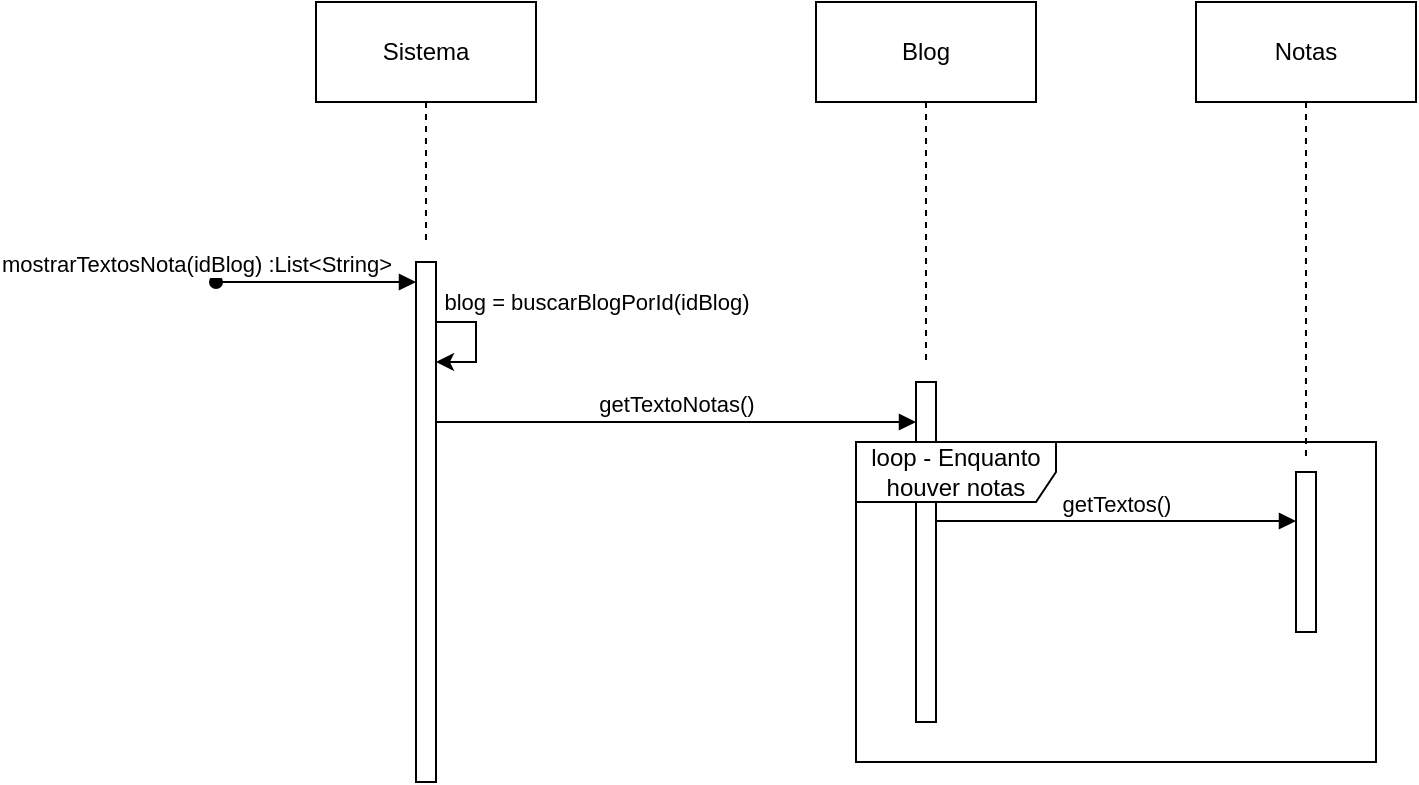 <mxfile version="24.2.7" type="github">
  <diagram name="Página-1" id="JaDWteGdlnVTnCZ4GG9B">
    <mxGraphModel dx="1877" dy="557" grid="1" gridSize="10" guides="1" tooltips="1" connect="1" arrows="1" fold="1" page="1" pageScale="1" pageWidth="827" pageHeight="1169" math="0" shadow="0">
      <root>
        <mxCell id="0" />
        <mxCell id="1" parent="0" />
        <mxCell id="KnJz8-OQx3YxSXpcZRCz-18" style="edgeStyle=orthogonalEdgeStyle;rounded=0;orthogonalLoop=1;jettySize=auto;html=1;endArrow=none;endFill=0;dashed=1;" edge="1" parent="1" source="KnJz8-OQx3YxSXpcZRCz-1">
          <mxGeometry relative="1" as="geometry">
            <mxPoint x="155" y="150" as="targetPoint" />
          </mxGeometry>
        </mxCell>
        <mxCell id="KnJz8-OQx3YxSXpcZRCz-1" value="Sistema" style="html=1;whiteSpace=wrap;" vertex="1" parent="1">
          <mxGeometry x="100" y="30" width="110" height="50" as="geometry" />
        </mxCell>
        <mxCell id="KnJz8-OQx3YxSXpcZRCz-19" style="edgeStyle=orthogonalEdgeStyle;rounded=0;orthogonalLoop=1;jettySize=auto;html=1;exitX=0.5;exitY=1;exitDx=0;exitDy=0;endArrow=none;endFill=0;dashed=1;" edge="1" parent="1" source="KnJz8-OQx3YxSXpcZRCz-2">
          <mxGeometry relative="1" as="geometry">
            <mxPoint x="405" y="210" as="targetPoint" />
          </mxGeometry>
        </mxCell>
        <mxCell id="KnJz8-OQx3YxSXpcZRCz-2" value="Blog" style="html=1;whiteSpace=wrap;" vertex="1" parent="1">
          <mxGeometry x="350" y="30" width="110" height="50" as="geometry" />
        </mxCell>
        <mxCell id="KnJz8-OQx3YxSXpcZRCz-20" style="edgeStyle=orthogonalEdgeStyle;rounded=0;orthogonalLoop=1;jettySize=auto;html=1;endArrow=none;endFill=0;dashed=1;" edge="1" parent="1" source="KnJz8-OQx3YxSXpcZRCz-3">
          <mxGeometry relative="1" as="geometry">
            <mxPoint x="595" y="260" as="targetPoint" />
          </mxGeometry>
        </mxCell>
        <mxCell id="KnJz8-OQx3YxSXpcZRCz-3" value="Notas" style="html=1;whiteSpace=wrap;" vertex="1" parent="1">
          <mxGeometry x="540" y="30" width="110" height="50" as="geometry" />
        </mxCell>
        <mxCell id="KnJz8-OQx3YxSXpcZRCz-4" value="" style="html=1;points=[[0,0,0,0,5],[0,1,0,0,-5],[1,0,0,0,5],[1,1,0,0,-5]];perimeter=orthogonalPerimeter;outlineConnect=0;targetShapes=umlLifeline;portConstraint=eastwest;newEdgeStyle={&quot;curved&quot;:0,&quot;rounded&quot;:0};" vertex="1" parent="1">
          <mxGeometry x="150" y="160" width="10" height="260" as="geometry" />
        </mxCell>
        <mxCell id="KnJz8-OQx3YxSXpcZRCz-6" value="mostrarTextosNota(idBlog) :List&amp;lt;String&amp;gt;" style="html=1;verticalAlign=bottom;endArrow=block;curved=0;rounded=0;startArrow=oval;startFill=1;" edge="1" parent="1">
          <mxGeometry x="-1" y="-10" width="80" relative="1" as="geometry">
            <mxPoint x="50" y="170" as="sourcePoint" />
            <mxPoint x="150" y="170" as="targetPoint" />
            <mxPoint x="-10" y="-10" as="offset" />
          </mxGeometry>
        </mxCell>
        <mxCell id="KnJz8-OQx3YxSXpcZRCz-7" style="edgeStyle=orthogonalEdgeStyle;rounded=0;orthogonalLoop=1;jettySize=auto;html=1;curved=0;exitX=1;exitY=0;exitDx=0;exitDy=5;exitPerimeter=0;" edge="1" parent="1" source="KnJz8-OQx3YxSXpcZRCz-4" target="KnJz8-OQx3YxSXpcZRCz-4">
          <mxGeometry relative="1" as="geometry">
            <Array as="points">
              <mxPoint x="160" y="190" />
              <mxPoint x="180" y="190" />
              <mxPoint x="180" y="210" />
            </Array>
          </mxGeometry>
        </mxCell>
        <mxCell id="KnJz8-OQx3YxSXpcZRCz-8" value="blog = buscarBlogPorId(idBlog)" style="edgeLabel;html=1;align=center;verticalAlign=middle;resizable=0;points=[];" vertex="1" connectable="0" parent="KnJz8-OQx3YxSXpcZRCz-7">
          <mxGeometry x="0.059" y="4" relative="1" as="geometry">
            <mxPoint x="56" y="-10" as="offset" />
          </mxGeometry>
        </mxCell>
        <mxCell id="KnJz8-OQx3YxSXpcZRCz-9" value="" style="html=1;points=[[0,0,0,0,5],[0,1,0,0,-5],[1,0,0,0,5],[1,1,0,0,-5]];perimeter=orthogonalPerimeter;outlineConnect=0;targetShapes=umlLifeline;portConstraint=eastwest;newEdgeStyle={&quot;curved&quot;:0,&quot;rounded&quot;:0};" vertex="1" parent="1">
          <mxGeometry x="400" y="220" width="10" height="170" as="geometry" />
        </mxCell>
        <mxCell id="KnJz8-OQx3YxSXpcZRCz-11" value="getTextoNotas()" style="html=1;verticalAlign=bottom;endArrow=block;curved=0;rounded=0;" edge="1" parent="1" target="KnJz8-OQx3YxSXpcZRCz-9">
          <mxGeometry width="80" relative="1" as="geometry">
            <mxPoint x="160" y="240" as="sourcePoint" />
            <mxPoint x="240" y="240" as="targetPoint" />
          </mxGeometry>
        </mxCell>
        <mxCell id="KnJz8-OQx3YxSXpcZRCz-12" value="" style="html=1;points=[[0,0,0,0,5],[0,1,0,0,-5],[1,0,0,0,5],[1,1,0,0,-5]];perimeter=orthogonalPerimeter;outlineConnect=0;targetShapes=umlLifeline;portConstraint=eastwest;newEdgeStyle={&quot;curved&quot;:0,&quot;rounded&quot;:0};" vertex="1" parent="1">
          <mxGeometry x="590" y="265" width="10" height="80" as="geometry" />
        </mxCell>
        <mxCell id="KnJz8-OQx3YxSXpcZRCz-13" value="getTextos()" style="html=1;verticalAlign=bottom;endArrow=block;curved=0;rounded=0;" edge="1" parent="1" target="KnJz8-OQx3YxSXpcZRCz-12">
          <mxGeometry width="80" relative="1" as="geometry">
            <mxPoint x="410" y="289.5" as="sourcePoint" />
            <mxPoint x="490" y="289.5" as="targetPoint" />
          </mxGeometry>
        </mxCell>
        <mxCell id="KnJz8-OQx3YxSXpcZRCz-16" value="loop - Enquanto houver notas" style="shape=umlFrame;whiteSpace=wrap;html=1;pointerEvents=0;width=100;height=30;" vertex="1" parent="1">
          <mxGeometry x="370" y="250" width="260" height="160" as="geometry" />
        </mxCell>
      </root>
    </mxGraphModel>
  </diagram>
</mxfile>
